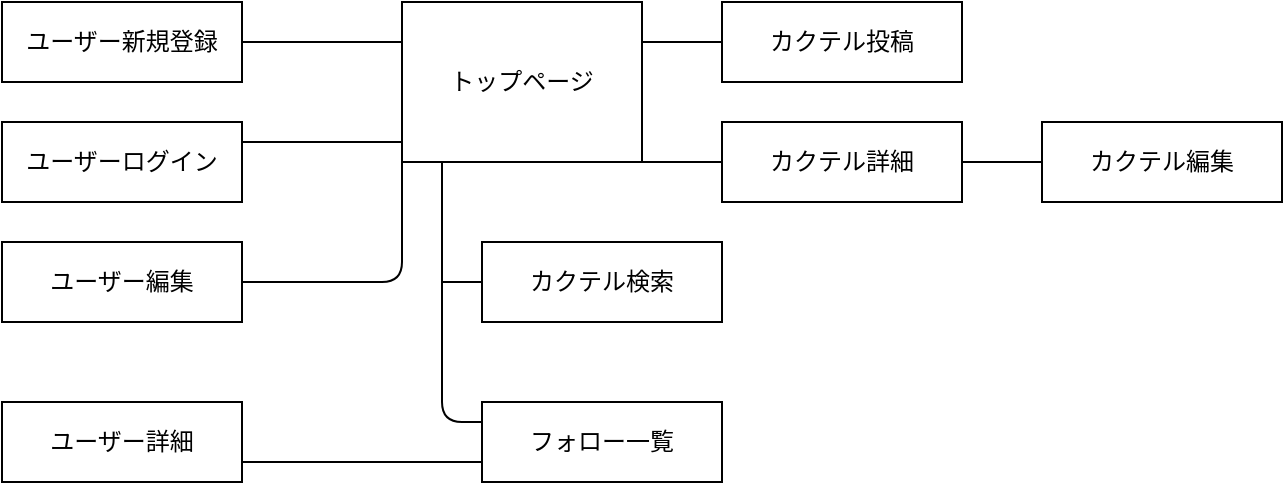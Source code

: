 <mxfile>
    <diagram id="s6YBvNX93WCZ0eHEk1-5" name="ページ1">
        <mxGraphModel dx="1216" dy="792" grid="1" gridSize="10" guides="1" tooltips="1" connect="1" arrows="1" fold="1" page="1" pageScale="1" pageWidth="827" pageHeight="1169" math="0" shadow="0">
            <root>
                <mxCell id="0"/>
                <mxCell id="1" parent="0"/>
                <mxCell id="2" value="トップページ" style="rounded=0;whiteSpace=wrap;html=1;" vertex="1" parent="1">
                    <mxGeometry x="360" y="40" width="120" height="80" as="geometry"/>
                </mxCell>
                <mxCell id="3" value="カクテル投稿" style="rounded=0;whiteSpace=wrap;html=1;" vertex="1" parent="1">
                    <mxGeometry x="520" y="40" width="120" height="40" as="geometry"/>
                </mxCell>
                <mxCell id="4" value="ユーザー新規登録" style="rounded=0;whiteSpace=wrap;html=1;" vertex="1" parent="1">
                    <mxGeometry x="160" y="40" width="120" height="40" as="geometry"/>
                </mxCell>
                <mxCell id="5" value="ユーザーログイン" style="rounded=0;whiteSpace=wrap;html=1;" vertex="1" parent="1">
                    <mxGeometry x="160" y="100" width="120" height="40" as="geometry"/>
                </mxCell>
                <mxCell id="6" value="ユーザー編集" style="rounded=0;whiteSpace=wrap;html=1;" vertex="1" parent="1">
                    <mxGeometry x="160" y="160" width="120" height="40" as="geometry"/>
                </mxCell>
                <mxCell id="7" value="カクテル詳細" style="rounded=0;whiteSpace=wrap;html=1;" vertex="1" parent="1">
                    <mxGeometry x="520" y="100" width="120" height="40" as="geometry"/>
                </mxCell>
                <mxCell id="8" value="カクテル編集" style="rounded=0;whiteSpace=wrap;html=1;" vertex="1" parent="1">
                    <mxGeometry x="680" y="100" width="120" height="40" as="geometry"/>
                </mxCell>
                <mxCell id="10" value="カクテル検索" style="rounded=0;whiteSpace=wrap;html=1;" vertex="1" parent="1">
                    <mxGeometry x="400" y="160" width="120" height="40" as="geometry"/>
                </mxCell>
                <mxCell id="11" value="フォロー一覧" style="rounded=0;whiteSpace=wrap;html=1;" vertex="1" parent="1">
                    <mxGeometry x="400" y="240" width="120" height="40" as="geometry"/>
                </mxCell>
                <mxCell id="12" value="ユーザー詳細" style="rounded=0;whiteSpace=wrap;html=1;" vertex="1" parent="1">
                    <mxGeometry x="160" y="240" width="120" height="40" as="geometry"/>
                </mxCell>
                <mxCell id="13" value="" style="endArrow=none;html=1;exitX=0;exitY=0.25;exitDx=0;exitDy=0;" edge="1" parent="1" source="11">
                    <mxGeometry width="50" height="50" relative="1" as="geometry">
                        <mxPoint x="380" y="250" as="sourcePoint"/>
                        <mxPoint x="380" y="120" as="targetPoint"/>
                        <Array as="points">
                            <mxPoint x="380" y="250"/>
                        </Array>
                    </mxGeometry>
                </mxCell>
                <mxCell id="14" value="" style="endArrow=none;html=1;entryX=0;entryY=0.75;entryDx=0;entryDy=0;" edge="1" parent="1" target="11">
                    <mxGeometry width="50" height="50" relative="1" as="geometry">
                        <mxPoint x="280" y="270" as="sourcePoint"/>
                        <mxPoint x="600" y="180" as="targetPoint"/>
                    </mxGeometry>
                </mxCell>
                <mxCell id="15" value="" style="endArrow=none;html=1;" edge="1" parent="1">
                    <mxGeometry width="50" height="50" relative="1" as="geometry">
                        <mxPoint x="380" y="180" as="sourcePoint"/>
                        <mxPoint x="400" y="180" as="targetPoint"/>
                    </mxGeometry>
                </mxCell>
                <mxCell id="16" value="" style="endArrow=none;html=1;entryX=0;entryY=0.5;entryDx=0;entryDy=0;exitX=1;exitY=0.25;exitDx=0;exitDy=0;" edge="1" parent="1" source="2" target="3">
                    <mxGeometry width="50" height="50" relative="1" as="geometry">
                        <mxPoint x="450" y="130" as="sourcePoint"/>
                        <mxPoint x="500" y="80" as="targetPoint"/>
                    </mxGeometry>
                </mxCell>
                <mxCell id="17" value="" style="endArrow=none;html=1;exitX=1;exitY=1;exitDx=0;exitDy=0;entryX=0;entryY=0.5;entryDx=0;entryDy=0;" edge="1" parent="1" source="2" target="7">
                    <mxGeometry width="50" height="50" relative="1" as="geometry">
                        <mxPoint x="550" y="230" as="sourcePoint"/>
                        <mxPoint x="600" y="180" as="targetPoint"/>
                    </mxGeometry>
                </mxCell>
                <mxCell id="18" value="" style="endArrow=none;html=1;exitX=0;exitY=0.5;exitDx=0;exitDy=0;entryX=1;entryY=0.5;entryDx=0;entryDy=0;" edge="1" parent="1" source="8" target="7">
                    <mxGeometry width="50" height="50" relative="1" as="geometry">
                        <mxPoint x="550" y="230" as="sourcePoint"/>
                        <mxPoint x="600" y="180" as="targetPoint"/>
                    </mxGeometry>
                </mxCell>
                <mxCell id="19" value="" style="endArrow=none;html=1;exitX=1;exitY=0.5;exitDx=0;exitDy=0;entryX=0;entryY=1;entryDx=0;entryDy=0;" edge="1" parent="1" source="6" target="2">
                    <mxGeometry width="50" height="50" relative="1" as="geometry">
                        <mxPoint x="550" y="230" as="sourcePoint"/>
                        <mxPoint x="380" y="180" as="targetPoint"/>
                        <Array as="points">
                            <mxPoint x="360" y="180"/>
                        </Array>
                    </mxGeometry>
                </mxCell>
                <mxCell id="20" value="" style="endArrow=none;html=1;" edge="1" parent="1">
                    <mxGeometry width="50" height="50" relative="1" as="geometry">
                        <mxPoint x="280" y="110" as="sourcePoint"/>
                        <mxPoint x="360" y="110" as="targetPoint"/>
                    </mxGeometry>
                </mxCell>
                <mxCell id="21" value="" style="endArrow=none;html=1;exitX=1;exitY=0.5;exitDx=0;exitDy=0;entryX=0;entryY=0.25;entryDx=0;entryDy=0;" edge="1" parent="1" source="4" target="2">
                    <mxGeometry width="50" height="50" relative="1" as="geometry">
                        <mxPoint x="290" y="60" as="sourcePoint"/>
                        <mxPoint x="340" y="10" as="targetPoint"/>
                    </mxGeometry>
                </mxCell>
            </root>
        </mxGraphModel>
    </diagram>
</mxfile>